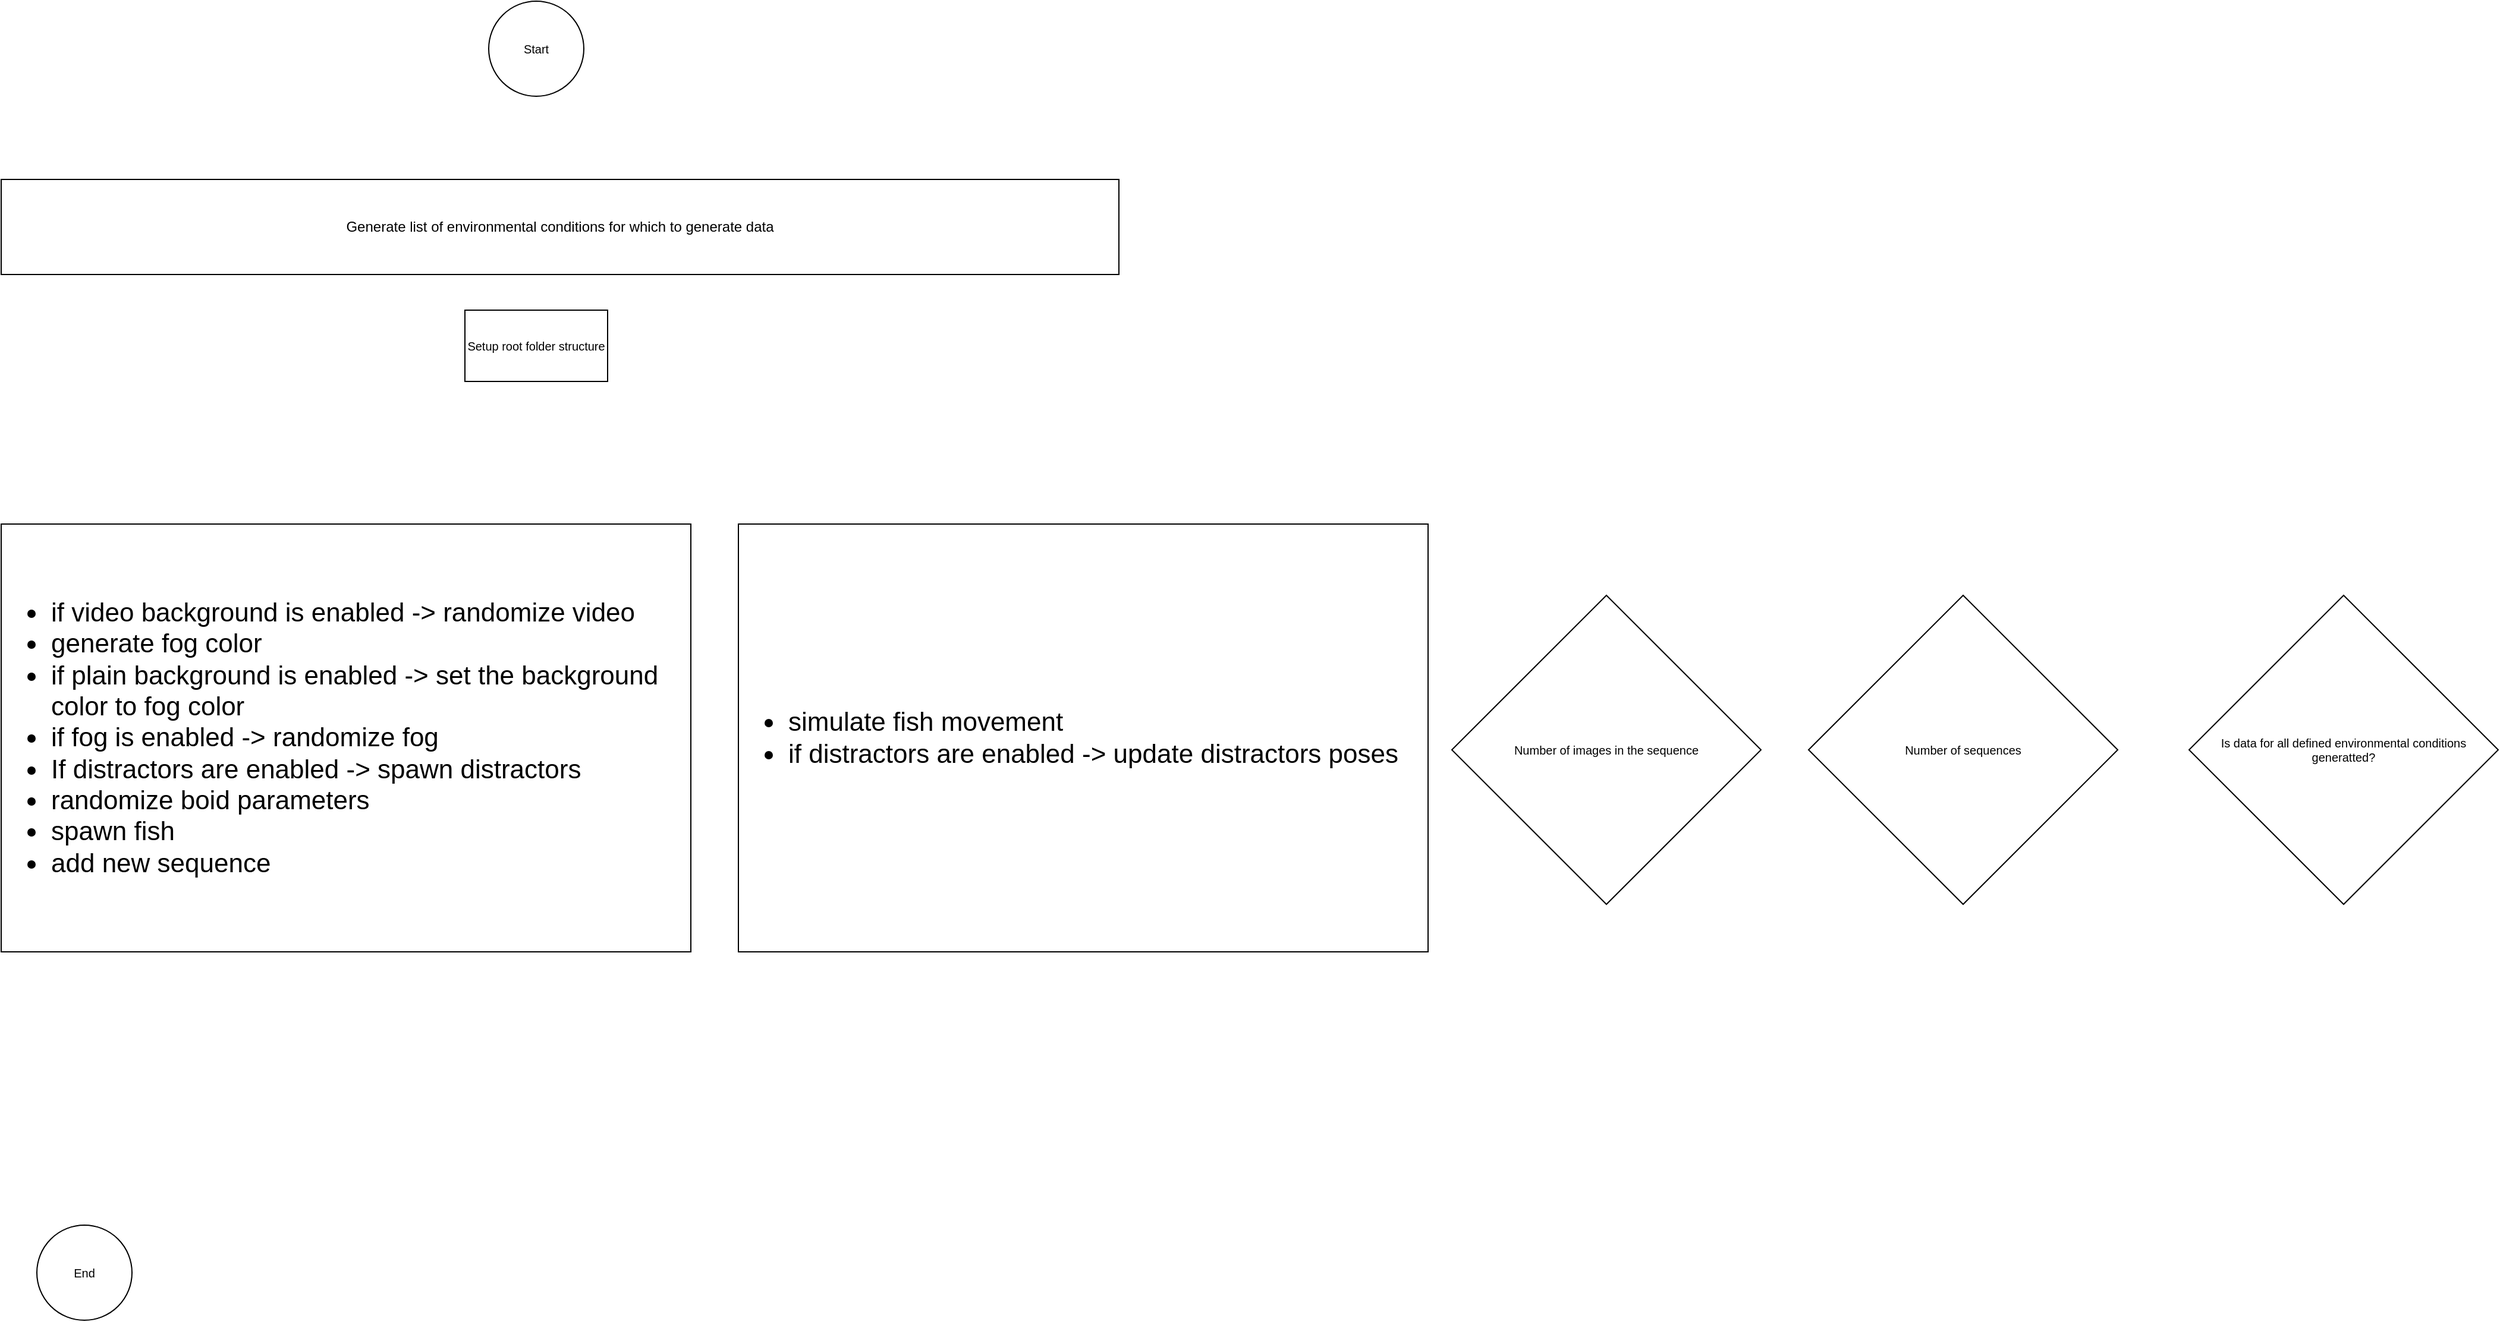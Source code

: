 <mxfile version="20.2.4" type="github">
  <diagram id="um49nD1CCODFLEtQZjCy" name="Page-1">
    <mxGraphModel dx="2788" dy="1953" grid="1" gridSize="10" guides="1" tooltips="1" connect="1" arrows="1" fold="1" page="0" pageScale="1" pageWidth="850" pageHeight="1100" math="0" shadow="0">
      <root>
        <mxCell id="0" />
        <mxCell id="1" parent="0" />
        <mxCell id="Wr6Nh_eZoqflNnhvnt4h-3" value="Generate list of environmental conditions for which to generate data" style="rounded=0;whiteSpace=wrap;html=1;" parent="1" vertex="1">
          <mxGeometry x="-730" y="-310" width="940" height="80" as="geometry" />
        </mxCell>
        <mxCell id="Wr6Nh_eZoqflNnhvnt4h-4" value="&lt;div style=&quot;font-size: 22px;&quot; align=&quot;left&quot;&gt;&lt;ul&gt;&lt;li&gt;&lt;font style=&quot;font-size: 22px;&quot;&gt;if video background is enabled -&amp;gt; randomize video&lt;/font&gt;&lt;/li&gt;&lt;li&gt;&lt;font style=&quot;font-size: 22px;&quot;&gt;generate fog color&lt;/font&gt;&lt;/li&gt;&lt;li&gt;&lt;font style=&quot;font-size: 22px;&quot;&gt;if plain background is enabled -&amp;gt; set the background color to fog color&lt;/font&gt;&lt;/li&gt;&lt;li&gt;&lt;font style=&quot;font-size: 22px;&quot;&gt;if fog is enabled -&amp;gt; randomize fog&lt;/font&gt;&lt;/li&gt;&lt;li&gt;&lt;font style=&quot;font-size: 22px;&quot;&gt;If distractors are enabled -&amp;gt; spawn distractors&amp;nbsp;&lt;/font&gt;&lt;/li&gt;&lt;li&gt;&lt;font style=&quot;font-size: 22px;&quot;&gt;randomize boid parameters&lt;/font&gt;&lt;/li&gt;&lt;li&gt;&lt;font style=&quot;font-size: 22px;&quot;&gt;spawn fish&lt;/font&gt;&lt;/li&gt;&lt;li&gt;&lt;font style=&quot;font-size: 22px;&quot;&gt;add new sequence&lt;br&gt;&lt;/font&gt;&lt;/li&gt;&lt;/ul&gt;&lt;/div&gt;" style="rounded=0;whiteSpace=wrap;html=1;align=left;" parent="1" vertex="1">
          <mxGeometry x="-730" y="-20" width="580" height="360" as="geometry" />
        </mxCell>
        <mxCell id="Wr6Nh_eZoqflNnhvnt4h-5" value="&lt;div style=&quot;font-size: 22px;&quot; align=&quot;left&quot;&gt;&lt;ul&gt;&lt;li&gt;simulate fish movement&lt;/li&gt;&lt;li&gt;if distractors are enabled -&amp;gt; update distractors poses &lt;br&gt;&lt;/li&gt;&lt;/ul&gt;&lt;/div&gt;" style="rounded=0;whiteSpace=wrap;html=1;align=left;" parent="1" vertex="1">
          <mxGeometry x="-110" y="-20" width="580" height="360" as="geometry" />
        </mxCell>
        <mxCell id="Wr6Nh_eZoqflNnhvnt4h-11" value="Number of images in the sequence" style="rhombus;whiteSpace=wrap;html=1;fontSize=10;" parent="1" vertex="1">
          <mxGeometry x="490" y="40" width="260" height="260" as="geometry" />
        </mxCell>
        <mxCell id="pAQo-eV-7nVf51DoNilM-1" value="Number of sequences" style="rhombus;whiteSpace=wrap;html=1;fontSize=10;" vertex="1" parent="1">
          <mxGeometry x="790" y="40" width="260" height="260" as="geometry" />
        </mxCell>
        <mxCell id="pAQo-eV-7nVf51DoNilM-2" value="Start" style="ellipse;whiteSpace=wrap;html=1;aspect=fixed;fontSize=10;" vertex="1" parent="1">
          <mxGeometry x="-320" y="-460" width="80" height="80" as="geometry" />
        </mxCell>
        <mxCell id="pAQo-eV-7nVf51DoNilM-3" value="&lt;div&gt;End&lt;/div&gt;" style="ellipse;whiteSpace=wrap;html=1;aspect=fixed;fontSize=10;" vertex="1" parent="1">
          <mxGeometry x="-700" y="570" width="80" height="80" as="geometry" />
        </mxCell>
        <mxCell id="pAQo-eV-7nVf51DoNilM-4" value="&lt;div&gt;Is data for all defined environmental conditions generatted?&lt;/div&gt;" style="rhombus;whiteSpace=wrap;html=1;fontSize=10;" vertex="1" parent="1">
          <mxGeometry x="1110" y="40" width="260" height="260" as="geometry" />
        </mxCell>
        <mxCell id="pAQo-eV-7nVf51DoNilM-5" value="Setup root folder structure" style="rounded=0;whiteSpace=wrap;html=1;fontSize=10;" vertex="1" parent="1">
          <mxGeometry x="-340" y="-200" width="120" height="60" as="geometry" />
        </mxCell>
      </root>
    </mxGraphModel>
  </diagram>
</mxfile>
